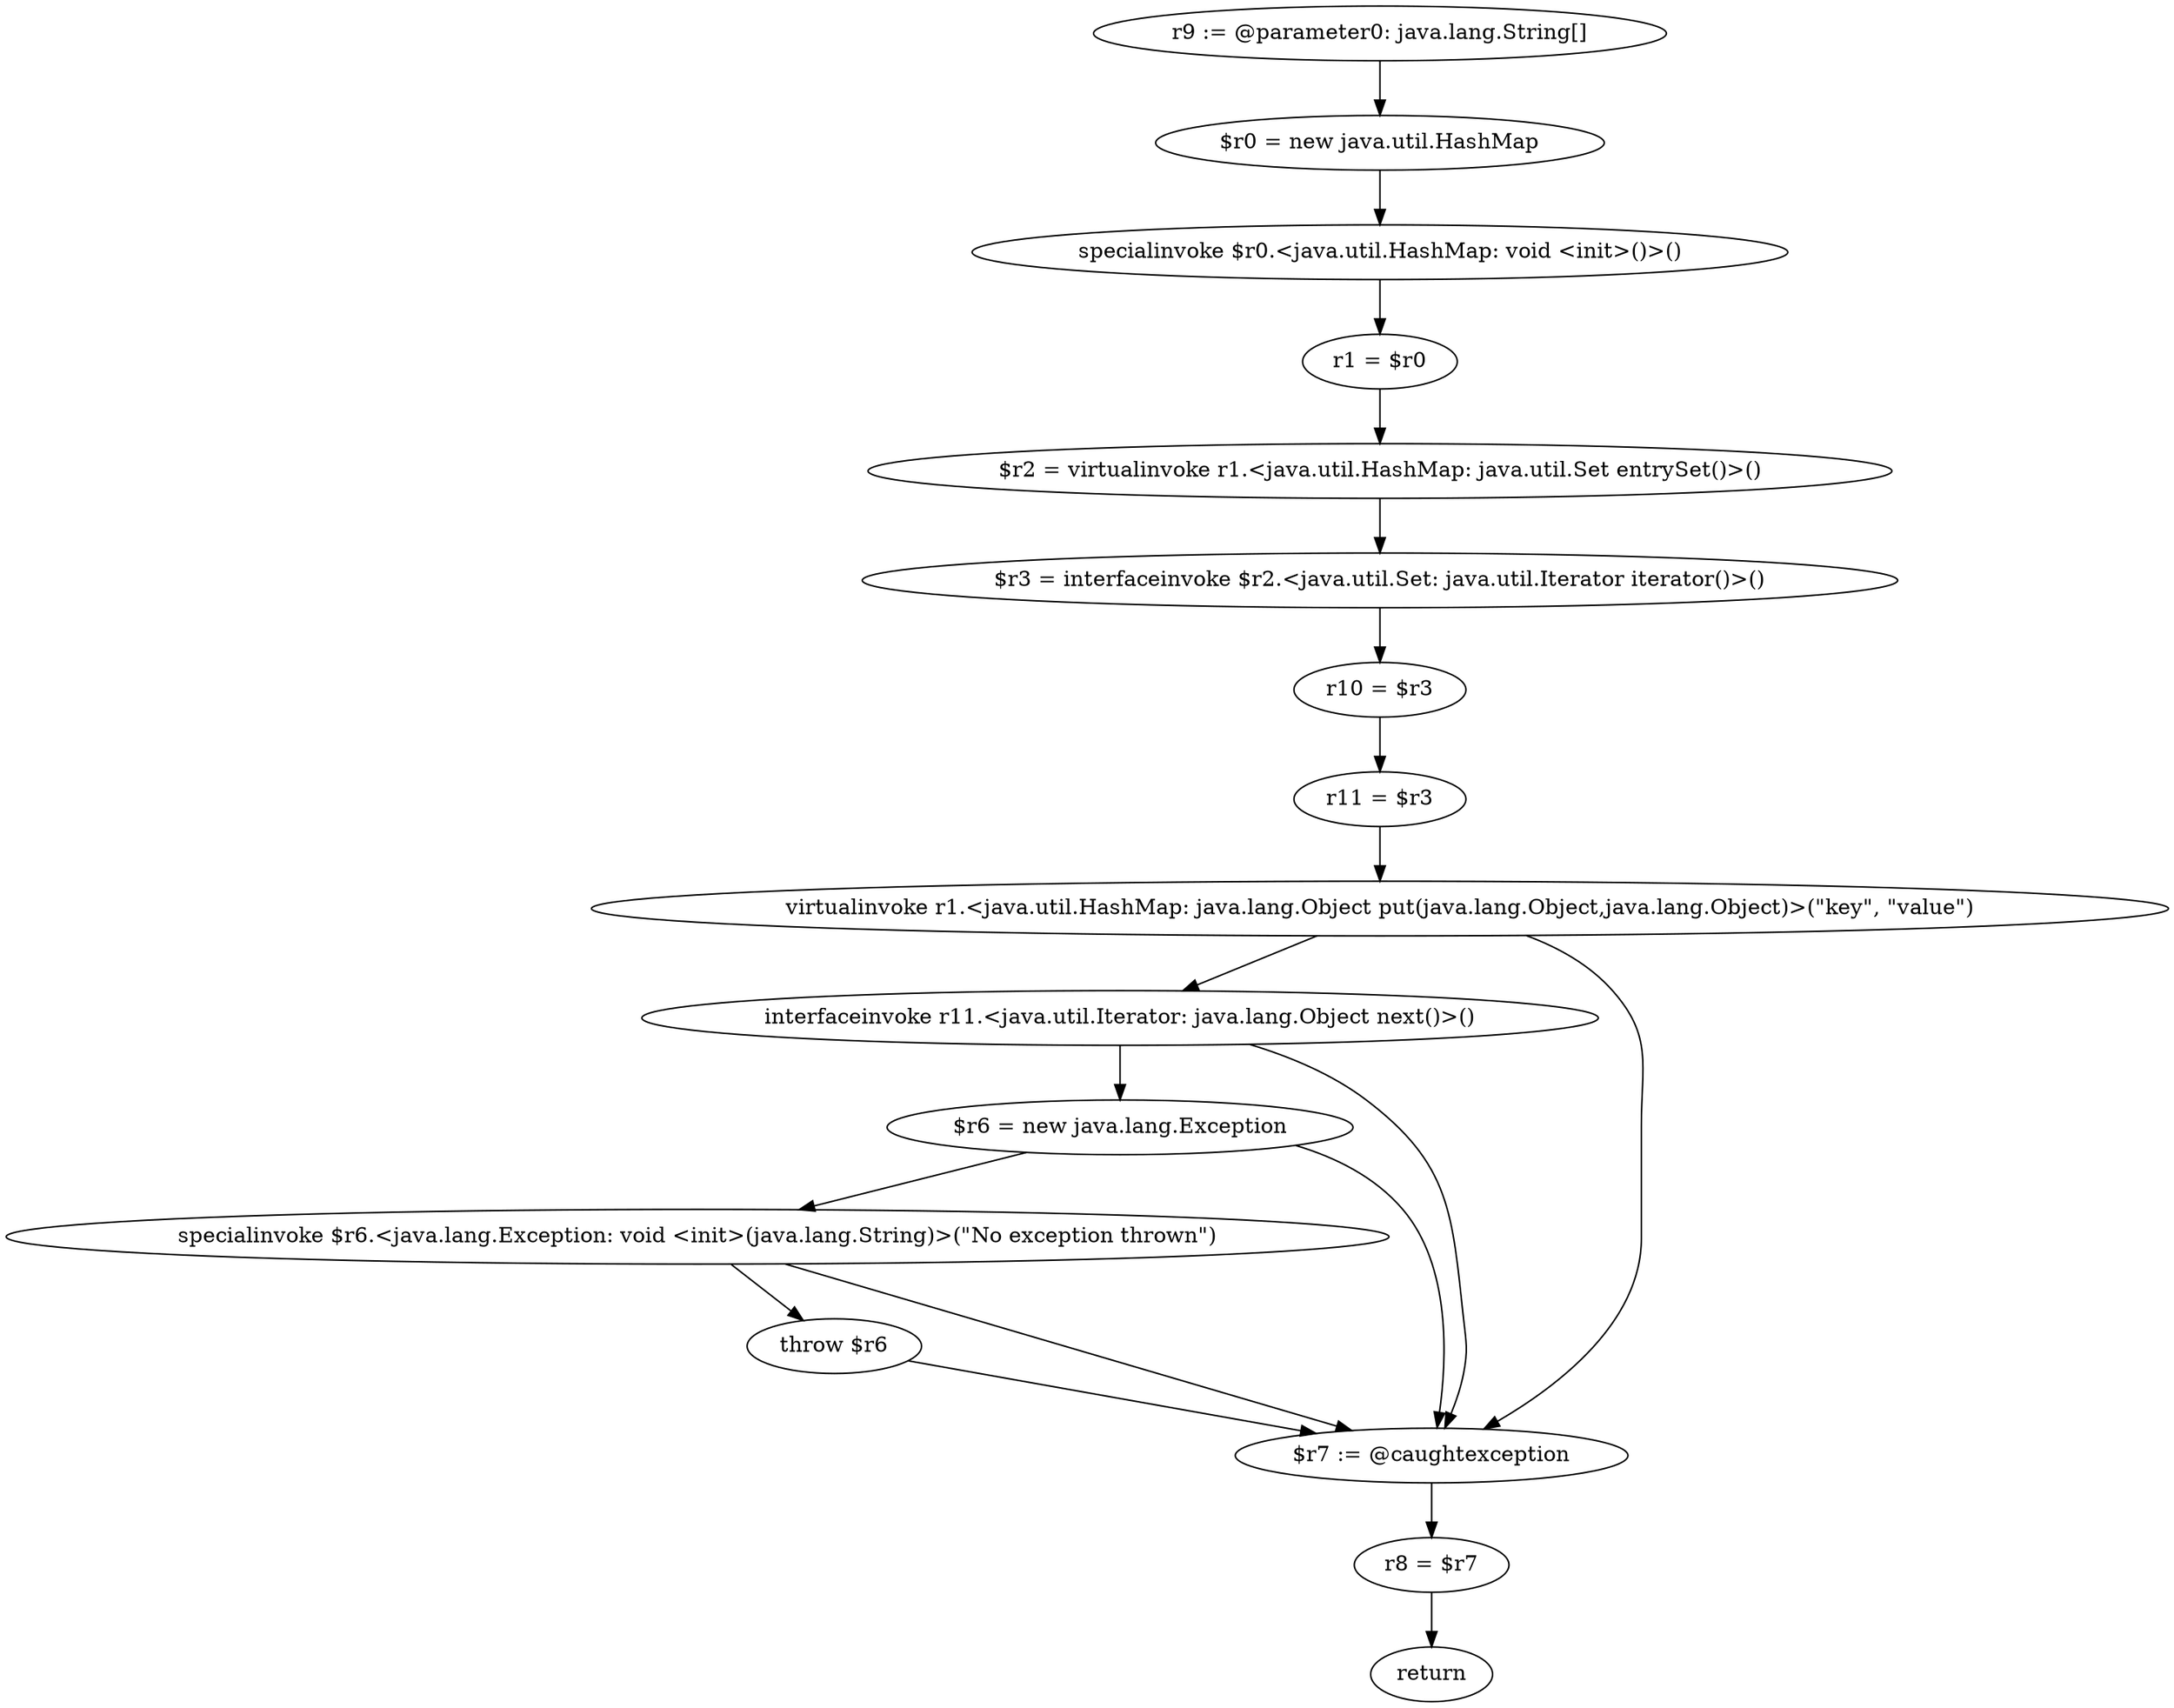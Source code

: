 digraph "unitGraph" {
    "r9 := @parameter0: java.lang.String[]"
    "$r0 = new java.util.HashMap"
    "specialinvoke $r0.<java.util.HashMap: void <init>()>()"
    "r1 = $r0"
    "$r2 = virtualinvoke r1.<java.util.HashMap: java.util.Set entrySet()>()"
    "$r3 = interfaceinvoke $r2.<java.util.Set: java.util.Iterator iterator()>()"
    "r10 = $r3"
    "r11 = $r3"
    "virtualinvoke r1.<java.util.HashMap: java.lang.Object put(java.lang.Object,java.lang.Object)>(\"key\", \"value\")"
    "interfaceinvoke r11.<java.util.Iterator: java.lang.Object next()>()"
    "$r6 = new java.lang.Exception"
    "specialinvoke $r6.<java.lang.Exception: void <init>(java.lang.String)>(\"No exception thrown\")"
    "throw $r6"
    "$r7 := @caughtexception"
    "r8 = $r7"
    "return"
    "r9 := @parameter0: java.lang.String[]"->"$r0 = new java.util.HashMap";
    "$r0 = new java.util.HashMap"->"specialinvoke $r0.<java.util.HashMap: void <init>()>()";
    "specialinvoke $r0.<java.util.HashMap: void <init>()>()"->"r1 = $r0";
    "r1 = $r0"->"$r2 = virtualinvoke r1.<java.util.HashMap: java.util.Set entrySet()>()";
    "$r2 = virtualinvoke r1.<java.util.HashMap: java.util.Set entrySet()>()"->"$r3 = interfaceinvoke $r2.<java.util.Set: java.util.Iterator iterator()>()";
    "$r3 = interfaceinvoke $r2.<java.util.Set: java.util.Iterator iterator()>()"->"r10 = $r3";
    "r10 = $r3"->"r11 = $r3";
    "r11 = $r3"->"virtualinvoke r1.<java.util.HashMap: java.lang.Object put(java.lang.Object,java.lang.Object)>(\"key\", \"value\")";
    "virtualinvoke r1.<java.util.HashMap: java.lang.Object put(java.lang.Object,java.lang.Object)>(\"key\", \"value\")"->"interfaceinvoke r11.<java.util.Iterator: java.lang.Object next()>()";
    "virtualinvoke r1.<java.util.HashMap: java.lang.Object put(java.lang.Object,java.lang.Object)>(\"key\", \"value\")"->"$r7 := @caughtexception";
    "interfaceinvoke r11.<java.util.Iterator: java.lang.Object next()>()"->"$r6 = new java.lang.Exception";
    "interfaceinvoke r11.<java.util.Iterator: java.lang.Object next()>()"->"$r7 := @caughtexception";
    "$r6 = new java.lang.Exception"->"specialinvoke $r6.<java.lang.Exception: void <init>(java.lang.String)>(\"No exception thrown\")";
    "$r6 = new java.lang.Exception"->"$r7 := @caughtexception";
    "specialinvoke $r6.<java.lang.Exception: void <init>(java.lang.String)>(\"No exception thrown\")"->"throw $r6";
    "specialinvoke $r6.<java.lang.Exception: void <init>(java.lang.String)>(\"No exception thrown\")"->"$r7 := @caughtexception";
    "throw $r6"->"$r7 := @caughtexception";
    "$r7 := @caughtexception"->"r8 = $r7";
    "r8 = $r7"->"return";
}
